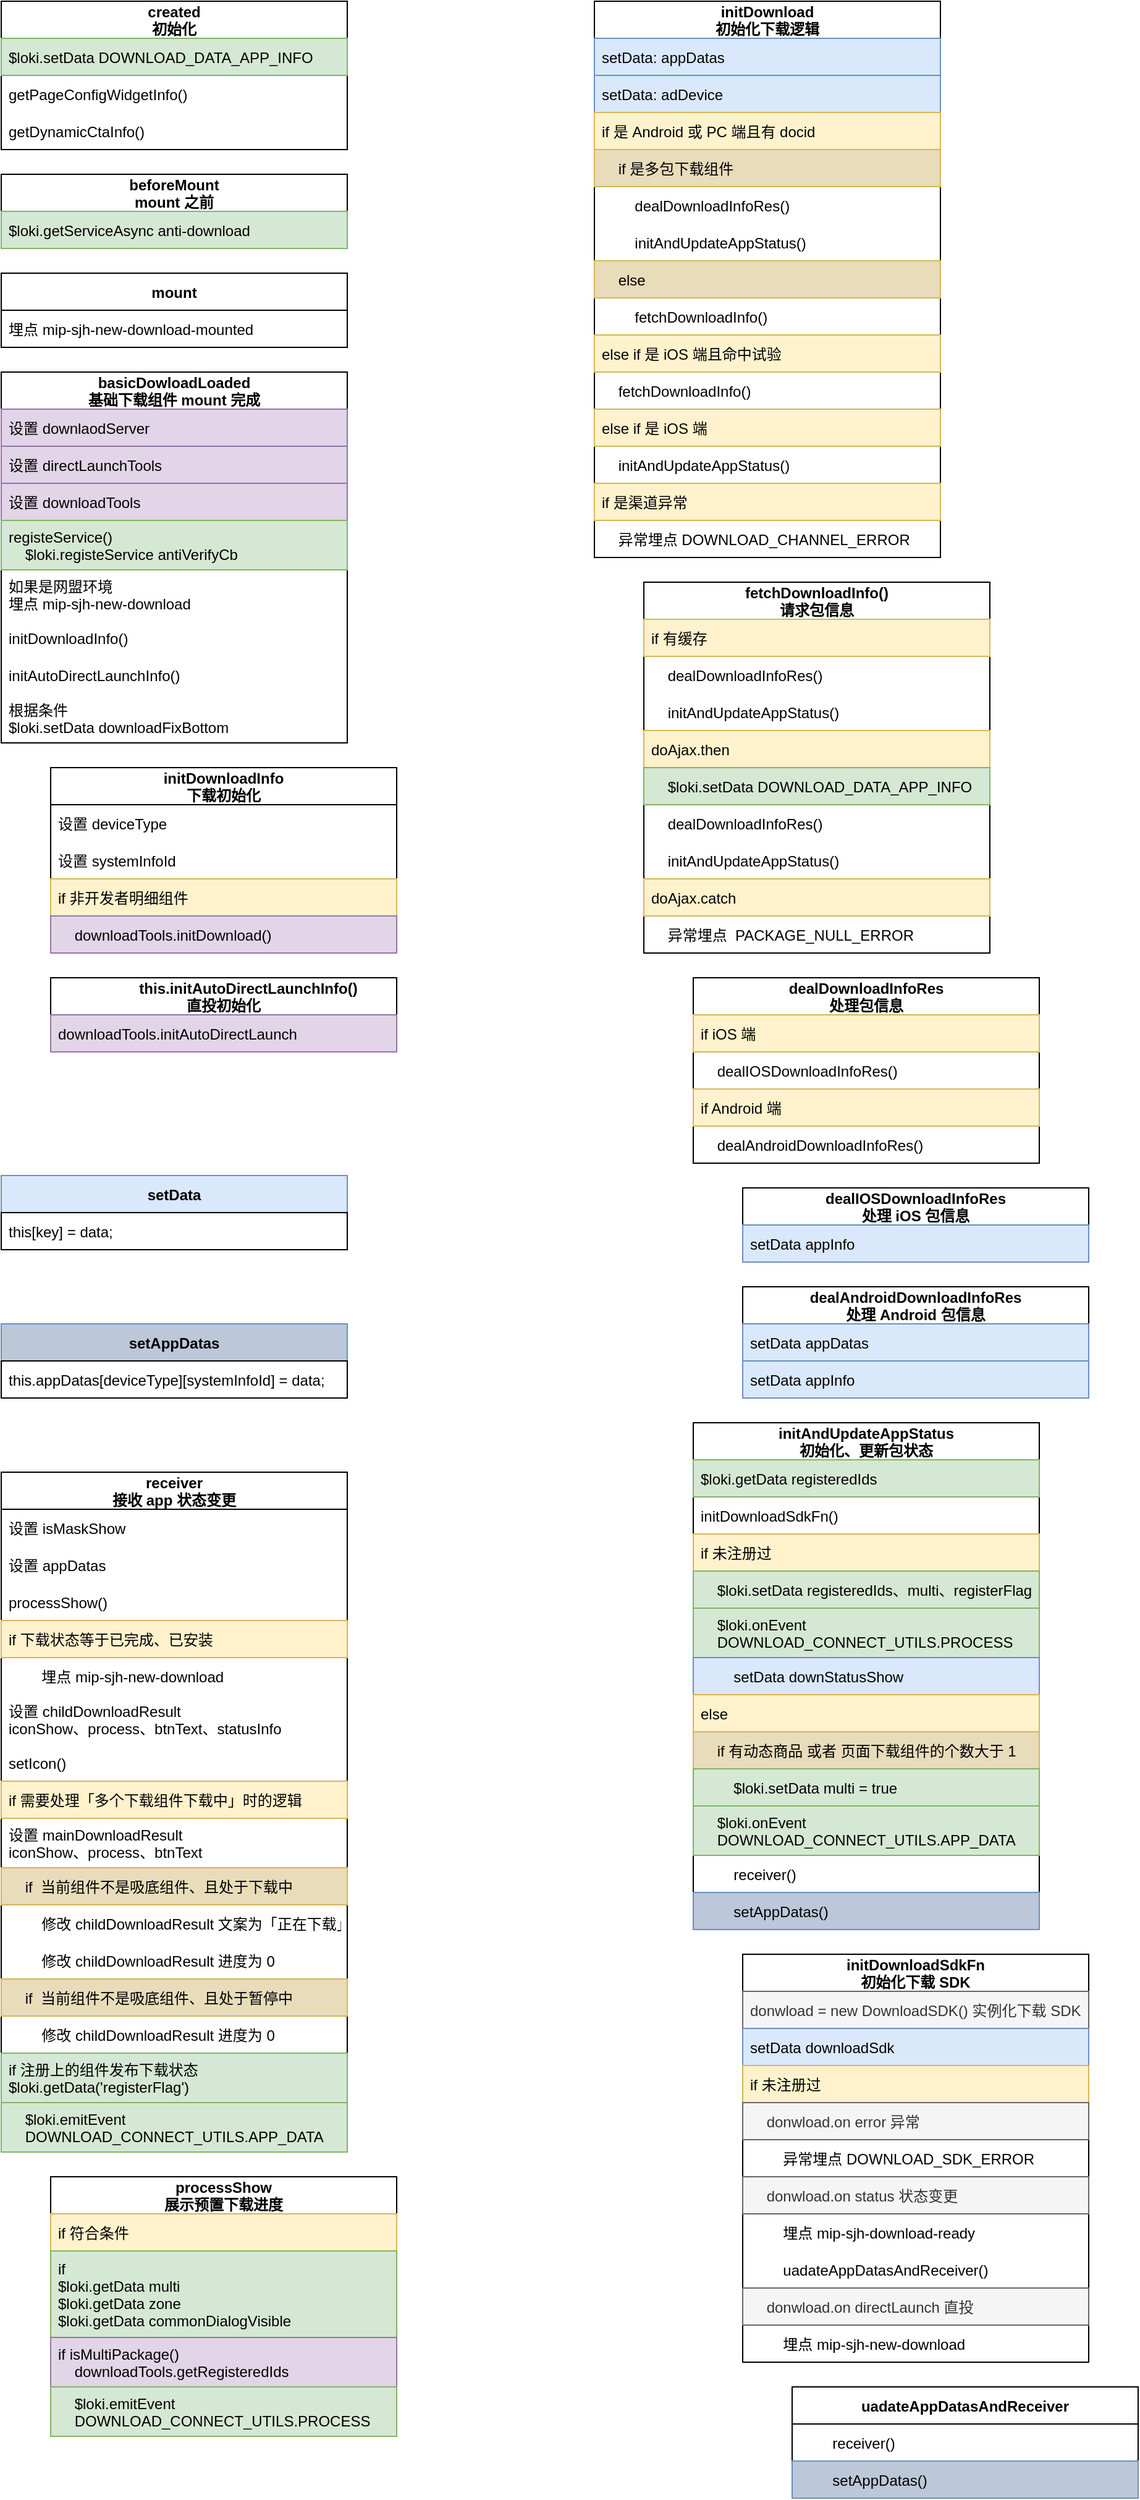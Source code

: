 <mxfile version="16.2.2" type="github">
  <diagram id="3Y0k3PHw66sQwWoMijhV" name="Page-1">
    <mxGraphModel dx="4593" dy="2677" grid="1" gridSize="10" guides="1" tooltips="1" connect="1" arrows="1" fold="1" page="1" pageScale="1" pageWidth="1654" pageHeight="2336" math="0" shadow="0">
      <root>
        <mxCell id="0" />
        <mxCell id="1" parent="0" />
        <mxCell id="_I2nfff96B0rnVyIfxpO-58" value="created&#xa;初始化" style="swimlane;fontStyle=1;childLayout=stackLayout;horizontal=1;startSize=30;horizontalStack=0;resizeParent=1;resizeParentMax=0;resizeLast=0;collapsible=1;marginBottom=0;" vertex="1" parent="1">
          <mxGeometry x="80" y="80" width="280" height="120" as="geometry">
            <mxRectangle x="280" y="130" width="50" height="30" as="alternateBounds" />
          </mxGeometry>
        </mxCell>
        <mxCell id="_I2nfff96B0rnVyIfxpO-59" value="$loki.setData DOWNLOAD_DATA_APP_INFO" style="text;strokeColor=#82b366;fillColor=#d5e8d4;align=left;verticalAlign=middle;spacingLeft=4;spacingRight=4;overflow=hidden;points=[[0,0.5],[1,0.5]];portConstraint=eastwest;rotatable=0;" vertex="1" parent="_I2nfff96B0rnVyIfxpO-58">
          <mxGeometry y="30" width="280" height="30" as="geometry" />
        </mxCell>
        <mxCell id="_I2nfff96B0rnVyIfxpO-60" value="getPageConfigWidgetInfo()" style="text;align=left;verticalAlign=middle;spacingLeft=4;spacingRight=4;overflow=hidden;points=[[0,0.5],[1,0.5]];portConstraint=eastwest;rotatable=0;strokeColor=none;" vertex="1" parent="_I2nfff96B0rnVyIfxpO-58">
          <mxGeometry y="60" width="280" height="30" as="geometry" />
        </mxCell>
        <mxCell id="_I2nfff96B0rnVyIfxpO-61" value="getDynamicCtaInfo()" style="text;align=left;verticalAlign=middle;spacingLeft=4;spacingRight=4;overflow=hidden;points=[[0,0.5],[1,0.5]];portConstraint=eastwest;rotatable=0;strokeColor=none;" vertex="1" parent="_I2nfff96B0rnVyIfxpO-58">
          <mxGeometry y="90" width="280" height="30" as="geometry" />
        </mxCell>
        <mxCell id="_I2nfff96B0rnVyIfxpO-62" value="beforeMount&#xa;mount 之前" style="swimlane;fontStyle=1;childLayout=stackLayout;horizontal=1;startSize=30;horizontalStack=0;resizeParent=1;resizeParentMax=0;resizeLast=0;collapsible=1;marginBottom=0;" vertex="1" parent="1">
          <mxGeometry x="80" y="220" width="280" height="60" as="geometry">
            <mxRectangle x="280" y="130" width="50" height="30" as="alternateBounds" />
          </mxGeometry>
        </mxCell>
        <mxCell id="_I2nfff96B0rnVyIfxpO-63" value="$loki.getServiceAsync anti-download" style="text;strokeColor=#82b366;fillColor=#d5e8d4;align=left;verticalAlign=middle;spacingLeft=4;spacingRight=4;overflow=hidden;points=[[0,0.5],[1,0.5]];portConstraint=eastwest;rotatable=0;" vertex="1" parent="_I2nfff96B0rnVyIfxpO-62">
          <mxGeometry y="30" width="280" height="30" as="geometry" />
        </mxCell>
        <mxCell id="_I2nfff96B0rnVyIfxpO-67" value="mount" style="swimlane;fontStyle=1;childLayout=stackLayout;horizontal=1;startSize=30;horizontalStack=0;resizeParent=1;resizeParentMax=0;resizeLast=0;collapsible=1;marginBottom=0;" vertex="1" parent="1">
          <mxGeometry x="80" y="300" width="280" height="60" as="geometry">
            <mxRectangle x="280" y="130" width="50" height="30" as="alternateBounds" />
          </mxGeometry>
        </mxCell>
        <mxCell id="_I2nfff96B0rnVyIfxpO-68" value="埋点 mip-sjh-new-download-mounted" style="text;strokeColor=default;fillColor=none;align=left;verticalAlign=middle;spacingLeft=4;spacingRight=4;overflow=hidden;points=[[0,0.5],[1,0.5]];portConstraint=eastwest;rotatable=0;" vertex="1" parent="_I2nfff96B0rnVyIfxpO-67">
          <mxGeometry y="30" width="280" height="30" as="geometry" />
        </mxCell>
        <mxCell id="_I2nfff96B0rnVyIfxpO-71" value="basicDowloadLoaded&#xa;基础下载组件 mount 完成" style="swimlane;fontStyle=1;childLayout=stackLayout;horizontal=1;startSize=30;horizontalStack=0;resizeParent=1;resizeParentMax=0;resizeLast=0;collapsible=1;marginBottom=0;" vertex="1" parent="1">
          <mxGeometry x="80" y="380" width="280" height="300" as="geometry">
            <mxRectangle x="280" y="130" width="50" height="30" as="alternateBounds" />
          </mxGeometry>
        </mxCell>
        <mxCell id="_I2nfff96B0rnVyIfxpO-72" value="设置 downlaodServer" style="text;strokeColor=#9673a6;fillColor=#e1d5e7;align=left;verticalAlign=middle;spacingLeft=4;spacingRight=4;overflow=hidden;points=[[0,0.5],[1,0.5]];portConstraint=eastwest;rotatable=0;" vertex="1" parent="_I2nfff96B0rnVyIfxpO-71">
          <mxGeometry y="30" width="280" height="30" as="geometry" />
        </mxCell>
        <mxCell id="_I2nfff96B0rnVyIfxpO-73" value="设置 directLaunchTools" style="text;align=left;verticalAlign=middle;spacingLeft=4;spacingRight=4;overflow=hidden;points=[[0,0.5],[1,0.5]];portConstraint=eastwest;rotatable=0;strokeColor=#9673a6;fillColor=#e1d5e7;" vertex="1" parent="_I2nfff96B0rnVyIfxpO-71">
          <mxGeometry y="60" width="280" height="30" as="geometry" />
        </mxCell>
        <mxCell id="_I2nfff96B0rnVyIfxpO-74" value="设置 downloadTools" style="text;align=left;verticalAlign=middle;spacingLeft=4;spacingRight=4;overflow=hidden;points=[[0,0.5],[1,0.5]];portConstraint=eastwest;rotatable=0;strokeColor=#9673a6;fillColor=#e1d5e7;" vertex="1" parent="_I2nfff96B0rnVyIfxpO-71">
          <mxGeometry y="90" width="280" height="30" as="geometry" />
        </mxCell>
        <mxCell id="_I2nfff96B0rnVyIfxpO-76" value="registeService()&#xa;    $loki.registeService antiVerifyCb" style="text;align=left;verticalAlign=middle;spacingLeft=4;spacingRight=4;overflow=hidden;points=[[0,0.5],[1,0.5]];portConstraint=eastwest;rotatable=0;strokeColor=#82b366;fillColor=#d5e8d4;" vertex="1" parent="_I2nfff96B0rnVyIfxpO-71">
          <mxGeometry y="120" width="280" height="40" as="geometry" />
        </mxCell>
        <mxCell id="_I2nfff96B0rnVyIfxpO-77" value="如果是网盟环境&#xa;埋点 mip-sjh-new-download" style="text;align=left;verticalAlign=middle;spacingLeft=4;spacingRight=4;overflow=hidden;points=[[0,0.5],[1,0.5]];portConstraint=eastwest;rotatable=0;strokeColor=none;" vertex="1" parent="_I2nfff96B0rnVyIfxpO-71">
          <mxGeometry y="160" width="280" height="40" as="geometry" />
        </mxCell>
        <mxCell id="_I2nfff96B0rnVyIfxpO-78" value="initDownloadInfo()" style="text;align=left;verticalAlign=middle;spacingLeft=4;spacingRight=4;overflow=hidden;points=[[0,0.5],[1,0.5]];portConstraint=eastwest;rotatable=0;strokeColor=none;" vertex="1" parent="_I2nfff96B0rnVyIfxpO-71">
          <mxGeometry y="200" width="280" height="30" as="geometry" />
        </mxCell>
        <mxCell id="_I2nfff96B0rnVyIfxpO-79" value="initAutoDirectLaunchInfo()" style="text;align=left;verticalAlign=middle;spacingLeft=4;spacingRight=4;overflow=hidden;points=[[0,0.5],[1,0.5]];portConstraint=eastwest;rotatable=0;strokeColor=none;" vertex="1" parent="_I2nfff96B0rnVyIfxpO-71">
          <mxGeometry y="230" width="280" height="30" as="geometry" />
        </mxCell>
        <mxCell id="_I2nfff96B0rnVyIfxpO-80" value="根据条件&#xa;$loki.setData downloadFixBottom" style="text;align=left;verticalAlign=middle;spacingLeft=4;spacingRight=4;overflow=hidden;points=[[0,0.5],[1,0.5]];portConstraint=eastwest;rotatable=0;strokeColor=none;" vertex="1" parent="_I2nfff96B0rnVyIfxpO-71">
          <mxGeometry y="260" width="280" height="40" as="geometry" />
        </mxCell>
        <mxCell id="_I2nfff96B0rnVyIfxpO-82" value="initDownloadInfo&#xa;下载初始化" style="swimlane;fontStyle=1;childLayout=stackLayout;horizontal=1;startSize=30;horizontalStack=0;resizeParent=1;resizeParentMax=0;resizeLast=0;collapsible=1;marginBottom=0;" vertex="1" parent="1">
          <mxGeometry x="120" y="700" width="280" height="150" as="geometry">
            <mxRectangle x="280" y="130" width="50" height="30" as="alternateBounds" />
          </mxGeometry>
        </mxCell>
        <mxCell id="_I2nfff96B0rnVyIfxpO-83" value="设置 deviceType" style="text;strokeColor=none;fillColor=none;align=left;verticalAlign=middle;spacingLeft=4;spacingRight=4;overflow=hidden;points=[[0,0.5],[1,0.5]];portConstraint=eastwest;rotatable=0;" vertex="1" parent="_I2nfff96B0rnVyIfxpO-82">
          <mxGeometry y="30" width="280" height="30" as="geometry" />
        </mxCell>
        <mxCell id="_I2nfff96B0rnVyIfxpO-84" value="设置 systemInfoId" style="text;align=left;verticalAlign=middle;spacingLeft=4;spacingRight=4;overflow=hidden;points=[[0,0.5],[1,0.5]];portConstraint=eastwest;rotatable=0;strokeColor=none;" vertex="1" parent="_I2nfff96B0rnVyIfxpO-82">
          <mxGeometry y="60" width="280" height="30" as="geometry" />
        </mxCell>
        <mxCell id="_I2nfff96B0rnVyIfxpO-233" value="if 非开发者明细组件" style="text;align=left;verticalAlign=middle;spacingLeft=4;spacingRight=4;overflow=hidden;points=[[0,0.5],[1,0.5]];portConstraint=eastwest;rotatable=0;glass=0;rounded=0;strokeColor=#d6b656;fillColor=#fff2cc;" vertex="1" parent="_I2nfff96B0rnVyIfxpO-82">
          <mxGeometry y="90" width="280" height="30" as="geometry" />
        </mxCell>
        <mxCell id="_I2nfff96B0rnVyIfxpO-85" value="    downloadTools.initDownload()" style="text;align=left;verticalAlign=middle;spacingLeft=4;spacingRight=4;overflow=hidden;points=[[0,0.5],[1,0.5]];portConstraint=eastwest;rotatable=0;strokeColor=#9673a6;fillColor=#e1d5e7;" vertex="1" parent="_I2nfff96B0rnVyIfxpO-82">
          <mxGeometry y="120" width="280" height="30" as="geometry" />
        </mxCell>
        <mxCell id="_I2nfff96B0rnVyIfxpO-91" value="initDownload&#xa;初始化下载逻辑" style="swimlane;fontStyle=1;childLayout=stackLayout;horizontal=1;startSize=30;horizontalStack=0;resizeParent=1;resizeParentMax=0;resizeLast=0;collapsible=1;marginBottom=0;" vertex="1" parent="1">
          <mxGeometry x="560" y="80" width="280" height="450" as="geometry">
            <mxRectangle x="280" y="130" width="50" height="30" as="alternateBounds" />
          </mxGeometry>
        </mxCell>
        <mxCell id="_I2nfff96B0rnVyIfxpO-92" value="setData: appDatas" style="text;strokeColor=#6c8ebf;fillColor=#dae8fc;align=left;verticalAlign=middle;spacingLeft=4;spacingRight=4;overflow=hidden;points=[[0,0.5],[1,0.5]];portConstraint=eastwest;rotatable=0;" vertex="1" parent="_I2nfff96B0rnVyIfxpO-91">
          <mxGeometry y="30" width="280" height="30" as="geometry" />
        </mxCell>
        <mxCell id="_I2nfff96B0rnVyIfxpO-109" value="setData: adDevice" style="text;strokeColor=#6c8ebf;fillColor=#dae8fc;align=left;verticalAlign=middle;spacingLeft=4;spacingRight=4;overflow=hidden;points=[[0,0.5],[1,0.5]];portConstraint=eastwest;rotatable=0;" vertex="1" parent="_I2nfff96B0rnVyIfxpO-91">
          <mxGeometry y="60" width="280" height="30" as="geometry" />
        </mxCell>
        <mxCell id="_I2nfff96B0rnVyIfxpO-94" value="if 是 Android 或 PC 端且有 docid" style="text;align=left;verticalAlign=middle;spacingLeft=4;spacingRight=4;overflow=hidden;points=[[0,0.5],[1,0.5]];portConstraint=eastwest;rotatable=0;glass=0;rounded=0;fillColor=#fff2cc;strokeColor=#d6b656;" vertex="1" parent="_I2nfff96B0rnVyIfxpO-91">
          <mxGeometry y="90" width="280" height="30" as="geometry" />
        </mxCell>
        <mxCell id="_I2nfff96B0rnVyIfxpO-111" value="    if 是多包下载组件" style="text;align=left;verticalAlign=middle;spacingLeft=4;spacingRight=4;overflow=hidden;points=[[0,0.5],[1,0.5]];portConstraint=eastwest;rotatable=0;glass=0;rounded=0;fillColor=#E8DCBA;strokeColor=#d6b656;" vertex="1" parent="_I2nfff96B0rnVyIfxpO-91">
          <mxGeometry y="120" width="280" height="30" as="geometry" />
        </mxCell>
        <mxCell id="_I2nfff96B0rnVyIfxpO-113" value="        dealDownloadInfoRes()" style="text;align=left;verticalAlign=middle;spacingLeft=4;spacingRight=4;overflow=hidden;points=[[0,0.5],[1,0.5]];portConstraint=eastwest;rotatable=0;glass=0;rounded=0;" vertex="1" parent="_I2nfff96B0rnVyIfxpO-91">
          <mxGeometry y="150" width="280" height="30" as="geometry" />
        </mxCell>
        <mxCell id="_I2nfff96B0rnVyIfxpO-114" value="        initAndUpdateAppStatus()" style="text;align=left;verticalAlign=middle;spacingLeft=4;spacingRight=4;overflow=hidden;points=[[0,0.5],[1,0.5]];portConstraint=eastwest;rotatable=0;glass=0;rounded=0;" vertex="1" parent="_I2nfff96B0rnVyIfxpO-91">
          <mxGeometry y="180" width="280" height="30" as="geometry" />
        </mxCell>
        <mxCell id="_I2nfff96B0rnVyIfxpO-112" value="    else" style="text;align=left;verticalAlign=middle;spacingLeft=4;spacingRight=4;overflow=hidden;points=[[0,0.5],[1,0.5]];portConstraint=eastwest;rotatable=0;glass=0;rounded=0;fillColor=#E8DCBA;strokeColor=#d6b656;" vertex="1" parent="_I2nfff96B0rnVyIfxpO-91">
          <mxGeometry y="210" width="280" height="30" as="geometry" />
        </mxCell>
        <mxCell id="_I2nfff96B0rnVyIfxpO-115" value="        fetchDownloadInfo()" style="text;align=left;verticalAlign=middle;spacingLeft=4;spacingRight=4;overflow=hidden;points=[[0,0.5],[1,0.5]];portConstraint=eastwest;rotatable=0;glass=0;rounded=0;" vertex="1" parent="_I2nfff96B0rnVyIfxpO-91">
          <mxGeometry y="240" width="280" height="30" as="geometry" />
        </mxCell>
        <mxCell id="_I2nfff96B0rnVyIfxpO-116" value="else if 是 iOS 端且命中试验" style="text;align=left;verticalAlign=middle;spacingLeft=4;spacingRight=4;overflow=hidden;points=[[0,0.5],[1,0.5]];portConstraint=eastwest;rotatable=0;glass=0;rounded=0;fillColor=#fff2cc;strokeColor=#d6b656;" vertex="1" parent="_I2nfff96B0rnVyIfxpO-91">
          <mxGeometry y="270" width="280" height="30" as="geometry" />
        </mxCell>
        <mxCell id="_I2nfff96B0rnVyIfxpO-117" value="    fetchDownloadInfo()" style="text;align=left;verticalAlign=middle;spacingLeft=4;spacingRight=4;overflow=hidden;points=[[0,0.5],[1,0.5]];portConstraint=eastwest;rotatable=0;glass=0;rounded=0;" vertex="1" parent="_I2nfff96B0rnVyIfxpO-91">
          <mxGeometry y="300" width="280" height="30" as="geometry" />
        </mxCell>
        <mxCell id="_I2nfff96B0rnVyIfxpO-118" value="else if 是 iOS 端" style="text;align=left;verticalAlign=middle;spacingLeft=4;spacingRight=4;overflow=hidden;points=[[0,0.5],[1,0.5]];portConstraint=eastwest;rotatable=0;glass=0;rounded=0;fillColor=#fff2cc;strokeColor=#d6b656;" vertex="1" parent="_I2nfff96B0rnVyIfxpO-91">
          <mxGeometry y="330" width="280" height="30" as="geometry" />
        </mxCell>
        <mxCell id="_I2nfff96B0rnVyIfxpO-119" value="    initAndUpdateAppStatus()" style="text;align=left;verticalAlign=middle;spacingLeft=4;spacingRight=4;overflow=hidden;points=[[0,0.5],[1,0.5]];portConstraint=eastwest;rotatable=0;glass=0;rounded=0;" vertex="1" parent="_I2nfff96B0rnVyIfxpO-91">
          <mxGeometry y="360" width="280" height="30" as="geometry" />
        </mxCell>
        <mxCell id="_I2nfff96B0rnVyIfxpO-120" value="if 是渠道异常" style="text;align=left;verticalAlign=middle;spacingLeft=4;spacingRight=4;overflow=hidden;points=[[0,0.5],[1,0.5]];portConstraint=eastwest;rotatable=0;glass=0;rounded=0;fillColor=#fff2cc;strokeColor=#d6b656;" vertex="1" parent="_I2nfff96B0rnVyIfxpO-91">
          <mxGeometry y="390" width="280" height="30" as="geometry" />
        </mxCell>
        <mxCell id="_I2nfff96B0rnVyIfxpO-121" value="    异常埋点 DOWNLOAD_CHANNEL_ERROR" style="text;align=left;verticalAlign=middle;spacingLeft=4;spacingRight=4;overflow=hidden;points=[[0,0.5],[1,0.5]];portConstraint=eastwest;rotatable=0;glass=0;rounded=0;" vertex="1" parent="_I2nfff96B0rnVyIfxpO-91">
          <mxGeometry y="420" width="280" height="30" as="geometry" />
        </mxCell>
        <mxCell id="_I2nfff96B0rnVyIfxpO-107" value="setData" style="swimlane;fontStyle=1;childLayout=stackLayout;horizontal=1;startSize=30;horizontalStack=0;resizeParent=1;resizeParentMax=0;resizeLast=0;collapsible=1;marginBottom=0;fillColor=#dae8fc;strokeColor=#6c8ebf;" vertex="1" parent="1">
          <mxGeometry x="80" y="1030" width="280" height="60" as="geometry">
            <mxRectangle x="280" y="130" width="50" height="30" as="alternateBounds" />
          </mxGeometry>
        </mxCell>
        <mxCell id="_I2nfff96B0rnVyIfxpO-108" value="this[key] = data;" style="text;strokeColor=default;fillColor=none;align=left;verticalAlign=middle;spacingLeft=4;spacingRight=4;overflow=hidden;points=[[0,0.5],[1,0.5]];portConstraint=eastwest;rotatable=0;" vertex="1" parent="_I2nfff96B0rnVyIfxpO-107">
          <mxGeometry y="30" width="280" height="30" as="geometry" />
        </mxCell>
        <mxCell id="_I2nfff96B0rnVyIfxpO-122" value="fetchDownloadInfo()&#xa;请求包信息" style="swimlane;fontStyle=1;childLayout=stackLayout;horizontal=1;startSize=30;horizontalStack=0;resizeParent=1;resizeParentMax=0;resizeLast=0;collapsible=1;marginBottom=0;" vertex="1" parent="1">
          <mxGeometry x="600" y="550" width="280" height="300" as="geometry">
            <mxRectangle x="280" y="130" width="50" height="30" as="alternateBounds" />
          </mxGeometry>
        </mxCell>
        <mxCell id="_I2nfff96B0rnVyIfxpO-126" value="if 有缓存" style="text;align=left;verticalAlign=middle;spacingLeft=4;spacingRight=4;overflow=hidden;points=[[0,0.5],[1,0.5]];portConstraint=eastwest;rotatable=0;glass=0;rounded=0;fillColor=#fff2cc;strokeColor=#d6b656;" vertex="1" parent="_I2nfff96B0rnVyIfxpO-122">
          <mxGeometry y="30" width="280" height="30" as="geometry" />
        </mxCell>
        <mxCell id="_I2nfff96B0rnVyIfxpO-124" value="    dealDownloadInfoRes()" style="text;align=left;verticalAlign=middle;spacingLeft=4;spacingRight=4;overflow=hidden;points=[[0,0.5],[1,0.5]];portConstraint=eastwest;rotatable=0;" vertex="1" parent="_I2nfff96B0rnVyIfxpO-122">
          <mxGeometry y="60" width="280" height="30" as="geometry" />
        </mxCell>
        <mxCell id="_I2nfff96B0rnVyIfxpO-127" value="    initAndUpdateAppStatus()" style="text;align=left;verticalAlign=middle;spacingLeft=4;spacingRight=4;overflow=hidden;points=[[0,0.5],[1,0.5]];portConstraint=eastwest;rotatable=0;" vertex="1" parent="_I2nfff96B0rnVyIfxpO-122">
          <mxGeometry y="90" width="280" height="30" as="geometry" />
        </mxCell>
        <mxCell id="_I2nfff96B0rnVyIfxpO-128" value="doAjax.then" style="text;align=left;verticalAlign=middle;spacingLeft=4;spacingRight=4;overflow=hidden;points=[[0,0.5],[1,0.5]];portConstraint=eastwest;rotatable=0;glass=0;rounded=0;strokeColor=#d6b656;fillColor=#fff2cc;" vertex="1" parent="_I2nfff96B0rnVyIfxpO-122">
          <mxGeometry y="120" width="280" height="30" as="geometry" />
        </mxCell>
        <mxCell id="_I2nfff96B0rnVyIfxpO-129" value="    $loki.setData DOWNLOAD_DATA_APP_INFO " style="text;align=left;verticalAlign=middle;spacingLeft=4;spacingRight=4;overflow=hidden;points=[[0,0.5],[1,0.5]];portConstraint=eastwest;rotatable=0;fillColor=#d5e8d4;strokeColor=#82b366;" vertex="1" parent="_I2nfff96B0rnVyIfxpO-122">
          <mxGeometry y="150" width="280" height="30" as="geometry" />
        </mxCell>
        <mxCell id="_I2nfff96B0rnVyIfxpO-131" value="    dealDownloadInfoRes()" style="text;align=left;verticalAlign=middle;spacingLeft=4;spacingRight=4;overflow=hidden;points=[[0,0.5],[1,0.5]];portConstraint=eastwest;rotatable=0;" vertex="1" parent="_I2nfff96B0rnVyIfxpO-122">
          <mxGeometry y="180" width="280" height="30" as="geometry" />
        </mxCell>
        <mxCell id="_I2nfff96B0rnVyIfxpO-130" value="    initAndUpdateAppStatus()" style="text;align=left;verticalAlign=middle;spacingLeft=4;spacingRight=4;overflow=hidden;points=[[0,0.5],[1,0.5]];portConstraint=eastwest;rotatable=0;" vertex="1" parent="_I2nfff96B0rnVyIfxpO-122">
          <mxGeometry y="210" width="280" height="30" as="geometry" />
        </mxCell>
        <mxCell id="_I2nfff96B0rnVyIfxpO-133" value="doAjax.catch" style="text;align=left;verticalAlign=middle;spacingLeft=4;spacingRight=4;overflow=hidden;points=[[0,0.5],[1,0.5]];portConstraint=eastwest;rotatable=0;glass=0;rounded=0;strokeColor=#d6b656;fillColor=#fff2cc;" vertex="1" parent="_I2nfff96B0rnVyIfxpO-122">
          <mxGeometry y="240" width="280" height="30" as="geometry" />
        </mxCell>
        <mxCell id="_I2nfff96B0rnVyIfxpO-134" value="    异常埋点  PACKAGE_NULL_ERROR" style="text;align=left;verticalAlign=middle;spacingLeft=4;spacingRight=4;overflow=hidden;points=[[0,0.5],[1,0.5]];portConstraint=eastwest;rotatable=0;" vertex="1" parent="_I2nfff96B0rnVyIfxpO-122">
          <mxGeometry y="270" width="280" height="30" as="geometry" />
        </mxCell>
        <mxCell id="_I2nfff96B0rnVyIfxpO-135" value="dealDownloadInfoRes&#xa;处理包信息" style="swimlane;fontStyle=1;childLayout=stackLayout;horizontal=1;startSize=30;horizontalStack=0;resizeParent=1;resizeParentMax=0;resizeLast=0;collapsible=1;marginBottom=0;" vertex="1" parent="1">
          <mxGeometry x="640" y="870" width="280" height="150" as="geometry">
            <mxRectangle x="600" y="1190" width="50" height="30" as="alternateBounds" />
          </mxGeometry>
        </mxCell>
        <mxCell id="_I2nfff96B0rnVyIfxpO-136" value="if iOS 端" style="text;align=left;verticalAlign=middle;spacingLeft=4;spacingRight=4;overflow=hidden;points=[[0,0.5],[1,0.5]];portConstraint=eastwest;rotatable=0;glass=0;rounded=0;fillColor=#fff2cc;strokeColor=#d6b656;" vertex="1" parent="_I2nfff96B0rnVyIfxpO-135">
          <mxGeometry y="30" width="280" height="30" as="geometry" />
        </mxCell>
        <mxCell id="_I2nfff96B0rnVyIfxpO-137" value="    dealIOSDownloadInfoRes()" style="text;align=left;verticalAlign=middle;spacingLeft=4;spacingRight=4;overflow=hidden;points=[[0,0.5],[1,0.5]];portConstraint=eastwest;rotatable=0;" vertex="1" parent="_I2nfff96B0rnVyIfxpO-135">
          <mxGeometry y="60" width="280" height="30" as="geometry" />
        </mxCell>
        <mxCell id="_I2nfff96B0rnVyIfxpO-139" value="if Android 端" style="text;align=left;verticalAlign=middle;spacingLeft=4;spacingRight=4;overflow=hidden;points=[[0,0.5],[1,0.5]];portConstraint=eastwest;rotatable=0;glass=0;rounded=0;strokeColor=#d6b656;fillColor=#fff2cc;" vertex="1" parent="_I2nfff96B0rnVyIfxpO-135">
          <mxGeometry y="90" width="280" height="30" as="geometry" />
        </mxCell>
        <mxCell id="_I2nfff96B0rnVyIfxpO-141" value="    dealAndroidDownloadInfoRes()" style="text;align=left;verticalAlign=middle;spacingLeft=4;spacingRight=4;overflow=hidden;points=[[0,0.5],[1,0.5]];portConstraint=eastwest;rotatable=0;" vertex="1" parent="_I2nfff96B0rnVyIfxpO-135">
          <mxGeometry y="120" width="280" height="30" as="geometry" />
        </mxCell>
        <mxCell id="_I2nfff96B0rnVyIfxpO-145" value="dealIOSDownloadInfoRes&#xa;处理 iOS 包信息" style="swimlane;fontStyle=1;childLayout=stackLayout;horizontal=1;startSize=30;horizontalStack=0;resizeParent=1;resizeParentMax=0;resizeLast=0;collapsible=1;marginBottom=0;" vertex="1" parent="1">
          <mxGeometry x="680" y="1040" width="280" height="60" as="geometry">
            <mxRectangle x="280" y="130" width="50" height="30" as="alternateBounds" />
          </mxGeometry>
        </mxCell>
        <mxCell id="_I2nfff96B0rnVyIfxpO-147" value="setData appInfo" style="text;align=left;verticalAlign=middle;spacingLeft=4;spacingRight=4;overflow=hidden;points=[[0,0.5],[1,0.5]];portConstraint=eastwest;rotatable=0;fillColor=#dae8fc;strokeColor=#6c8ebf;" vertex="1" parent="_I2nfff96B0rnVyIfxpO-145">
          <mxGeometry y="30" width="280" height="30" as="geometry" />
        </mxCell>
        <mxCell id="_I2nfff96B0rnVyIfxpO-150" value="dealAndroidDownloadInfoRes&#xa;处理 Android 包信息" style="swimlane;fontStyle=1;childLayout=stackLayout;horizontal=1;startSize=30;horizontalStack=0;resizeParent=1;resizeParentMax=0;resizeLast=0;collapsible=1;marginBottom=0;" vertex="1" parent="1">
          <mxGeometry x="680" y="1120" width="280" height="90" as="geometry">
            <mxRectangle x="280" y="130" width="50" height="30" as="alternateBounds" />
          </mxGeometry>
        </mxCell>
        <mxCell id="_I2nfff96B0rnVyIfxpO-152" value="setData appDatas" style="text;align=left;verticalAlign=middle;spacingLeft=4;spacingRight=4;overflow=hidden;points=[[0,0.5],[1,0.5]];portConstraint=eastwest;rotatable=0;fillColor=#dae8fc;strokeColor=#6c8ebf;" vertex="1" parent="_I2nfff96B0rnVyIfxpO-150">
          <mxGeometry y="30" width="280" height="30" as="geometry" />
        </mxCell>
        <mxCell id="_I2nfff96B0rnVyIfxpO-151" value="setData appInfo" style="text;align=left;verticalAlign=middle;spacingLeft=4;spacingRight=4;overflow=hidden;points=[[0,0.5],[1,0.5]];portConstraint=eastwest;rotatable=0;fillColor=#dae8fc;strokeColor=#6c8ebf;" vertex="1" parent="_I2nfff96B0rnVyIfxpO-150">
          <mxGeometry y="60" width="280" height="30" as="geometry" />
        </mxCell>
        <mxCell id="_I2nfff96B0rnVyIfxpO-153" value="initAndUpdateAppStatus&#xa;初始化、更新包状态" style="swimlane;fontStyle=1;childLayout=stackLayout;horizontal=1;startSize=30;horizontalStack=0;resizeParent=1;resizeParentMax=0;resizeLast=0;collapsible=1;marginBottom=0;" vertex="1" parent="1">
          <mxGeometry x="640" y="1230" width="280" height="410" as="geometry">
            <mxRectangle x="280" y="130" width="50" height="30" as="alternateBounds" />
          </mxGeometry>
        </mxCell>
        <mxCell id="_I2nfff96B0rnVyIfxpO-154" value="$loki.getData registeredIds" style="text;align=left;verticalAlign=middle;spacingLeft=4;spacingRight=4;overflow=hidden;points=[[0,0.5],[1,0.5]];portConstraint=eastwest;rotatable=0;glass=0;rounded=0;fillColor=#d5e8d4;strokeColor=#82b366;" vertex="1" parent="_I2nfff96B0rnVyIfxpO-153">
          <mxGeometry y="30" width="280" height="30" as="geometry" />
        </mxCell>
        <mxCell id="_I2nfff96B0rnVyIfxpO-155" value="initDownloadSdkFn()" style="text;align=left;verticalAlign=middle;spacingLeft=4;spacingRight=4;overflow=hidden;points=[[0,0.5],[1,0.5]];portConstraint=eastwest;rotatable=0;" vertex="1" parent="_I2nfff96B0rnVyIfxpO-153">
          <mxGeometry y="60" width="280" height="30" as="geometry" />
        </mxCell>
        <mxCell id="_I2nfff96B0rnVyIfxpO-156" value="if 未注册过" style="text;align=left;verticalAlign=middle;spacingLeft=4;spacingRight=4;overflow=hidden;points=[[0,0.5],[1,0.5]];portConstraint=eastwest;rotatable=0;glass=0;rounded=0;strokeColor=#d6b656;fillColor=#fff2cc;" vertex="1" parent="_I2nfff96B0rnVyIfxpO-153">
          <mxGeometry y="90" width="280" height="30" as="geometry" />
        </mxCell>
        <mxCell id="_I2nfff96B0rnVyIfxpO-157" value="    $loki.setData registeredIds、multi、registerFlag" style="text;align=left;verticalAlign=middle;spacingLeft=4;spacingRight=4;overflow=hidden;points=[[0,0.5],[1,0.5]];portConstraint=eastwest;rotatable=0;fillColor=#d5e8d4;strokeColor=#82b366;" vertex="1" parent="_I2nfff96B0rnVyIfxpO-153">
          <mxGeometry y="120" width="280" height="30" as="geometry" />
        </mxCell>
        <mxCell id="_I2nfff96B0rnVyIfxpO-158" value="    $loki.onEvent  &#xa;    DOWNLOAD_CONNECT_UTILS.PROCESS" style="text;align=left;verticalAlign=middle;spacingLeft=4;spacingRight=4;overflow=hidden;points=[[0,0.5],[1,0.5]];portConstraint=eastwest;rotatable=0;fillColor=#d5e8d4;strokeColor=#82b366;" vertex="1" parent="_I2nfff96B0rnVyIfxpO-153">
          <mxGeometry y="150" width="280" height="40" as="geometry" />
        </mxCell>
        <mxCell id="_I2nfff96B0rnVyIfxpO-159" value="        setData downStatusShow " style="text;align=left;verticalAlign=middle;spacingLeft=4;spacingRight=4;overflow=hidden;points=[[0,0.5],[1,0.5]];portConstraint=eastwest;rotatable=0;fillColor=#dae8fc;strokeColor=#6c8ebf;" vertex="1" parent="_I2nfff96B0rnVyIfxpO-153">
          <mxGeometry y="190" width="280" height="30" as="geometry" />
        </mxCell>
        <mxCell id="_I2nfff96B0rnVyIfxpO-161" value="else" style="text;align=left;verticalAlign=middle;spacingLeft=4;spacingRight=4;overflow=hidden;points=[[0,0.5],[1,0.5]];portConstraint=eastwest;rotatable=0;glass=0;rounded=0;strokeColor=#d6b656;fillColor=#fff2cc;" vertex="1" parent="_I2nfff96B0rnVyIfxpO-153">
          <mxGeometry y="220" width="280" height="30" as="geometry" />
        </mxCell>
        <mxCell id="_I2nfff96B0rnVyIfxpO-162" value="    if 有动态商品 或者 页面下载组件的个数大于 1" style="text;align=left;verticalAlign=middle;spacingLeft=4;spacingRight=4;overflow=hidden;points=[[0,0.5],[1,0.5]];portConstraint=eastwest;rotatable=0;glass=0;rounded=0;fillColor=#E8DCBA;strokeColor=#d6b656;" vertex="1" parent="_I2nfff96B0rnVyIfxpO-153">
          <mxGeometry y="250" width="280" height="30" as="geometry" />
        </mxCell>
        <mxCell id="_I2nfff96B0rnVyIfxpO-163" value="        $loki.setData multi = true" style="text;align=left;verticalAlign=middle;spacingLeft=4;spacingRight=4;overflow=hidden;points=[[0,0.5],[1,0.5]];portConstraint=eastwest;rotatable=0;fillColor=#d5e8d4;strokeColor=#82b366;" vertex="1" parent="_I2nfff96B0rnVyIfxpO-153">
          <mxGeometry y="280" width="280" height="30" as="geometry" />
        </mxCell>
        <mxCell id="_I2nfff96B0rnVyIfxpO-164" value="    $loki.onEvent  &#xa;    DOWNLOAD_CONNECT_UTILS.APP_DATA" style="text;align=left;verticalAlign=middle;spacingLeft=4;spacingRight=4;overflow=hidden;points=[[0,0.5],[1,0.5]];portConstraint=eastwest;rotatable=0;fillColor=#d5e8d4;strokeColor=#82b366;" vertex="1" parent="_I2nfff96B0rnVyIfxpO-153">
          <mxGeometry y="310" width="280" height="40" as="geometry" />
        </mxCell>
        <mxCell id="_I2nfff96B0rnVyIfxpO-166" value="        receiver()" style="text;align=left;verticalAlign=middle;spacingLeft=4;spacingRight=4;overflow=hidden;points=[[0,0.5],[1,0.5]];portConstraint=eastwest;rotatable=0;" vertex="1" parent="_I2nfff96B0rnVyIfxpO-153">
          <mxGeometry y="350" width="280" height="30" as="geometry" />
        </mxCell>
        <mxCell id="_I2nfff96B0rnVyIfxpO-167" value="        setAppDatas()" style="text;align=left;verticalAlign=middle;spacingLeft=4;spacingRight=4;overflow=hidden;points=[[0,0.5],[1,0.5]];portConstraint=eastwest;rotatable=0;fillColor=#BCC8D9;strokeColor=#6c8ebf;" vertex="1" parent="_I2nfff96B0rnVyIfxpO-153">
          <mxGeometry y="380" width="280" height="30" as="geometry" />
        </mxCell>
        <mxCell id="_I2nfff96B0rnVyIfxpO-168" value="setAppDatas" style="swimlane;fontStyle=1;childLayout=stackLayout;horizontal=1;startSize=30;horizontalStack=0;resizeParent=1;resizeParentMax=0;resizeLast=0;collapsible=1;marginBottom=0;fillColor=#BCC8D9;strokeColor=#6c8ebf;" vertex="1" parent="1">
          <mxGeometry x="80" y="1150" width="280" height="60" as="geometry">
            <mxRectangle x="280" y="130" width="50" height="30" as="alternateBounds" />
          </mxGeometry>
        </mxCell>
        <mxCell id="_I2nfff96B0rnVyIfxpO-169" value="this.appDatas[deviceType][systemInfoId] = data;" style="text;strokeColor=default;fillColor=none;align=left;verticalAlign=middle;spacingLeft=4;spacingRight=4;overflow=hidden;points=[[0,0.5],[1,0.5]];portConstraint=eastwest;rotatable=0;" vertex="1" parent="_I2nfff96B0rnVyIfxpO-168">
          <mxGeometry y="30" width="280" height="30" as="geometry" />
        </mxCell>
        <mxCell id="_I2nfff96B0rnVyIfxpO-170" value="initDownloadSdkFn&#xa;初始化下载 SDK" style="swimlane;fontStyle=1;childLayout=stackLayout;horizontal=1;startSize=30;horizontalStack=0;resizeParent=1;resizeParentMax=0;resizeLast=0;collapsible=1;marginBottom=0;" vertex="1" parent="1">
          <mxGeometry x="680" y="1660" width="280" height="330" as="geometry">
            <mxRectangle x="280" y="130" width="50" height="30" as="alternateBounds" />
          </mxGeometry>
        </mxCell>
        <mxCell id="_I2nfff96B0rnVyIfxpO-171" value="donwload = new DownloadSDK() 实例化下载 SDK" style="text;align=left;verticalAlign=middle;spacingLeft=4;spacingRight=4;overflow=hidden;points=[[0,0.5],[1,0.5]];portConstraint=eastwest;rotatable=0;glass=0;rounded=0;fillColor=#f5f5f5;fontColor=#333333;strokeColor=#666666;" vertex="1" parent="_I2nfff96B0rnVyIfxpO-170">
          <mxGeometry y="30" width="280" height="30" as="geometry" />
        </mxCell>
        <mxCell id="_I2nfff96B0rnVyIfxpO-176" value="setData downloadSdk " style="text;align=left;verticalAlign=middle;spacingLeft=4;spacingRight=4;overflow=hidden;points=[[0,0.5],[1,0.5]];portConstraint=eastwest;rotatable=0;fillColor=#dae8fc;strokeColor=#6c8ebf;" vertex="1" parent="_I2nfff96B0rnVyIfxpO-170">
          <mxGeometry y="60" width="280" height="30" as="geometry" />
        </mxCell>
        <mxCell id="_I2nfff96B0rnVyIfxpO-173" value="if 未注册过" style="text;align=left;verticalAlign=middle;spacingLeft=4;spacingRight=4;overflow=hidden;points=[[0,0.5],[1,0.5]];portConstraint=eastwest;rotatable=0;glass=0;rounded=0;strokeColor=#d6b656;fillColor=#fff2cc;" vertex="1" parent="_I2nfff96B0rnVyIfxpO-170">
          <mxGeometry y="90" width="280" height="30" as="geometry" />
        </mxCell>
        <mxCell id="_I2nfff96B0rnVyIfxpO-174" value="    donwload.on error 异常" style="text;align=left;verticalAlign=middle;spacingLeft=4;spacingRight=4;overflow=hidden;points=[[0,0.5],[1,0.5]];portConstraint=eastwest;rotatable=0;strokeColor=#666666;fillColor=#f5f5f5;fontColor=#333333;" vertex="1" parent="_I2nfff96B0rnVyIfxpO-170">
          <mxGeometry y="120" width="280" height="30" as="geometry" />
        </mxCell>
        <mxCell id="_I2nfff96B0rnVyIfxpO-183" value="        异常埋点 DOWNLOAD_SDK_ERROR" style="text;align=left;verticalAlign=middle;spacingLeft=4;spacingRight=4;overflow=hidden;points=[[0,0.5],[1,0.5]];portConstraint=eastwest;rotatable=0;" vertex="1" parent="_I2nfff96B0rnVyIfxpO-170">
          <mxGeometry y="150" width="280" height="30" as="geometry" />
        </mxCell>
        <mxCell id="_I2nfff96B0rnVyIfxpO-184" value="    donwload.on status 状态变更" style="text;align=left;verticalAlign=middle;spacingLeft=4;spacingRight=4;overflow=hidden;points=[[0,0.5],[1,0.5]];portConstraint=eastwest;rotatable=0;fillColor=#f5f5f5;strokeColor=#666666;fontColor=#333333;" vertex="1" parent="_I2nfff96B0rnVyIfxpO-170">
          <mxGeometry y="180" width="280" height="30" as="geometry" />
        </mxCell>
        <mxCell id="_I2nfff96B0rnVyIfxpO-186" value="        埋点 mip-sjh-download-ready" style="text;align=left;verticalAlign=middle;spacingLeft=4;spacingRight=4;overflow=hidden;points=[[0,0.5],[1,0.5]];portConstraint=eastwest;rotatable=0;" vertex="1" parent="_I2nfff96B0rnVyIfxpO-170">
          <mxGeometry y="210" width="280" height="30" as="geometry" />
        </mxCell>
        <mxCell id="_I2nfff96B0rnVyIfxpO-187" value="        uadateAppDatasAndReceiver()" style="text;align=left;verticalAlign=middle;spacingLeft=4;spacingRight=4;overflow=hidden;points=[[0,0.5],[1,0.5]];portConstraint=eastwest;rotatable=0;" vertex="1" parent="_I2nfff96B0rnVyIfxpO-170">
          <mxGeometry y="240" width="280" height="30" as="geometry" />
        </mxCell>
        <mxCell id="_I2nfff96B0rnVyIfxpO-188" value="    donwload.on directLaunch 直投" style="text;align=left;verticalAlign=middle;spacingLeft=4;spacingRight=4;overflow=hidden;points=[[0,0.5],[1,0.5]];portConstraint=eastwest;rotatable=0;strokeColor=#666666;fillColor=#f5f5f5;fontColor=#333333;" vertex="1" parent="_I2nfff96B0rnVyIfxpO-170">
          <mxGeometry y="270" width="280" height="30" as="geometry" />
        </mxCell>
        <mxCell id="_I2nfff96B0rnVyIfxpO-189" value="        埋点 mip-sjh-new-download" style="text;align=left;verticalAlign=middle;spacingLeft=4;spacingRight=4;overflow=hidden;points=[[0,0.5],[1,0.5]];portConstraint=eastwest;rotatable=0;" vertex="1" parent="_I2nfff96B0rnVyIfxpO-170">
          <mxGeometry y="300" width="280" height="30" as="geometry" />
        </mxCell>
        <mxCell id="_I2nfff96B0rnVyIfxpO-190" value="uadateAppDatasAndReceiver" style="swimlane;fontStyle=1;childLayout=stackLayout;horizontal=1;startSize=30;horizontalStack=0;resizeParent=1;resizeParentMax=0;resizeLast=0;collapsible=1;marginBottom=0;" vertex="1" parent="1">
          <mxGeometry x="720" y="2010" width="280" height="90" as="geometry">
            <mxRectangle x="280" y="130" width="50" height="30" as="alternateBounds" />
          </mxGeometry>
        </mxCell>
        <mxCell id="_I2nfff96B0rnVyIfxpO-192" value="        receiver()" style="text;align=left;verticalAlign=middle;spacingLeft=4;spacingRight=4;overflow=hidden;points=[[0,0.5],[1,0.5]];portConstraint=eastwest;rotatable=0;" vertex="1" parent="_I2nfff96B0rnVyIfxpO-190">
          <mxGeometry y="30" width="280" height="30" as="geometry" />
        </mxCell>
        <mxCell id="_I2nfff96B0rnVyIfxpO-193" value="        setAppDatas()" style="text;align=left;verticalAlign=middle;spacingLeft=4;spacingRight=4;overflow=hidden;points=[[0,0.5],[1,0.5]];portConstraint=eastwest;rotatable=0;fillColor=#BCC8D9;strokeColor=#6c8ebf;" vertex="1" parent="_I2nfff96B0rnVyIfxpO-190">
          <mxGeometry y="60" width="280" height="30" as="geometry" />
        </mxCell>
        <mxCell id="_I2nfff96B0rnVyIfxpO-194" value="receiver&#xa;接收 app 状态变更" style="swimlane;fontStyle=1;childLayout=stackLayout;horizontal=1;startSize=30;horizontalStack=0;resizeParent=1;resizeParentMax=0;resizeLast=0;collapsible=1;marginBottom=0;" vertex="1" parent="1">
          <mxGeometry x="80" y="1270" width="280" height="550" as="geometry">
            <mxRectangle x="280" y="130" width="50" height="30" as="alternateBounds" />
          </mxGeometry>
        </mxCell>
        <mxCell id="_I2nfff96B0rnVyIfxpO-209" value="设置 isMaskShow" style="text;strokeColor=none;fillColor=none;align=left;verticalAlign=middle;spacingLeft=4;spacingRight=4;overflow=hidden;points=[[0,0.5],[1,0.5]];portConstraint=eastwest;rotatable=0;" vertex="1" parent="_I2nfff96B0rnVyIfxpO-194">
          <mxGeometry y="30" width="280" height="30" as="geometry" />
        </mxCell>
        <mxCell id="_I2nfff96B0rnVyIfxpO-195" value="设置 appDatas" style="text;align=left;verticalAlign=middle;spacingLeft=4;spacingRight=4;overflow=hidden;points=[[0,0.5],[1,0.5]];portConstraint=eastwest;rotatable=0;" vertex="1" parent="_I2nfff96B0rnVyIfxpO-194">
          <mxGeometry y="60" width="280" height="30" as="geometry" />
        </mxCell>
        <mxCell id="_I2nfff96B0rnVyIfxpO-196" value="processShow()" style="text;align=left;verticalAlign=middle;spacingLeft=4;spacingRight=4;overflow=hidden;points=[[0,0.5],[1,0.5]];portConstraint=eastwest;rotatable=0;" vertex="1" parent="_I2nfff96B0rnVyIfxpO-194">
          <mxGeometry y="90" width="280" height="30" as="geometry" />
        </mxCell>
        <mxCell id="_I2nfff96B0rnVyIfxpO-197" value="if 下载状态等于已完成、已安装" style="text;align=left;verticalAlign=middle;spacingLeft=4;spacingRight=4;overflow=hidden;points=[[0,0.5],[1,0.5]];portConstraint=eastwest;rotatable=0;glass=0;rounded=0;fillColor=#fff2cc;strokeColor=#d6b656;" vertex="1" parent="_I2nfff96B0rnVyIfxpO-194">
          <mxGeometry y="120" width="280" height="30" as="geometry" />
        </mxCell>
        <mxCell id="_I2nfff96B0rnVyIfxpO-210" value="        埋点 mip-sjh-new-download" style="text;align=left;verticalAlign=middle;spacingLeft=4;spacingRight=4;overflow=hidden;points=[[0,0.5],[1,0.5]];portConstraint=eastwest;rotatable=0;" vertex="1" parent="_I2nfff96B0rnVyIfxpO-194">
          <mxGeometry y="150" width="280" height="30" as="geometry" />
        </mxCell>
        <mxCell id="_I2nfff96B0rnVyIfxpO-202" value="设置 childDownloadResult&#xa;iconShow、process、btnText、statusInfo" style="text;align=left;verticalAlign=middle;spacingLeft=4;spacingRight=4;overflow=hidden;points=[[0,0.5],[1,0.5]];portConstraint=eastwest;rotatable=0;glass=0;rounded=0;" vertex="1" parent="_I2nfff96B0rnVyIfxpO-194">
          <mxGeometry y="180" width="280" height="40" as="geometry" />
        </mxCell>
        <mxCell id="_I2nfff96B0rnVyIfxpO-211" value="setIcon()" style="text;align=left;verticalAlign=middle;spacingLeft=4;spacingRight=4;overflow=hidden;points=[[0,0.5],[1,0.5]];portConstraint=eastwest;rotatable=0;" vertex="1" parent="_I2nfff96B0rnVyIfxpO-194">
          <mxGeometry y="220" width="280" height="30" as="geometry" />
        </mxCell>
        <mxCell id="_I2nfff96B0rnVyIfxpO-203" value="if 需要处理「多个下载组件下载中」时的逻辑" style="text;align=left;verticalAlign=middle;spacingLeft=4;spacingRight=4;overflow=hidden;points=[[0,0.5],[1,0.5]];portConstraint=eastwest;rotatable=0;glass=0;rounded=0;fillColor=#fff2cc;strokeColor=#d6b656;" vertex="1" parent="_I2nfff96B0rnVyIfxpO-194">
          <mxGeometry y="250" width="280" height="30" as="geometry" />
        </mxCell>
        <mxCell id="_I2nfff96B0rnVyIfxpO-212" value="设置 mainDownloadResult&#xa;iconShow、process、btnText" style="text;align=left;verticalAlign=middle;spacingLeft=4;spacingRight=4;overflow=hidden;points=[[0,0.5],[1,0.5]];portConstraint=eastwest;rotatable=0;glass=0;rounded=0;" vertex="1" parent="_I2nfff96B0rnVyIfxpO-194">
          <mxGeometry y="280" width="280" height="40" as="geometry" />
        </mxCell>
        <mxCell id="_I2nfff96B0rnVyIfxpO-213" value="    if  当前组件不是吸底组件、且处于下载中" style="text;align=left;verticalAlign=middle;spacingLeft=4;spacingRight=4;overflow=hidden;points=[[0,0.5],[1,0.5]];portConstraint=eastwest;rotatable=0;glass=0;rounded=0;fillColor=#E8DCBA;strokeColor=#d6b656;" vertex="1" parent="_I2nfff96B0rnVyIfxpO-194">
          <mxGeometry y="320" width="280" height="30" as="geometry" />
        </mxCell>
        <mxCell id="_I2nfff96B0rnVyIfxpO-214" value="        修改 childDownloadResult 文案为「正在下载」" style="text;align=left;verticalAlign=middle;spacingLeft=4;spacingRight=4;overflow=hidden;points=[[0,0.5],[1,0.5]];portConstraint=eastwest;rotatable=0;glass=0;rounded=0;" vertex="1" parent="_I2nfff96B0rnVyIfxpO-194">
          <mxGeometry y="350" width="280" height="30" as="geometry" />
        </mxCell>
        <mxCell id="_I2nfff96B0rnVyIfxpO-215" value="        修改 childDownloadResult 进度为 0" style="text;align=left;verticalAlign=middle;spacingLeft=4;spacingRight=4;overflow=hidden;points=[[0,0.5],[1,0.5]];portConstraint=eastwest;rotatable=0;glass=0;rounded=0;" vertex="1" parent="_I2nfff96B0rnVyIfxpO-194">
          <mxGeometry y="380" width="280" height="30" as="geometry" />
        </mxCell>
        <mxCell id="_I2nfff96B0rnVyIfxpO-216" value="    if  当前组件不是吸底组件、且处于暂停中" style="text;align=left;verticalAlign=middle;spacingLeft=4;spacingRight=4;overflow=hidden;points=[[0,0.5],[1,0.5]];portConstraint=eastwest;rotatable=0;glass=0;rounded=0;fillColor=#E8DCBA;strokeColor=#d6b656;" vertex="1" parent="_I2nfff96B0rnVyIfxpO-194">
          <mxGeometry y="410" width="280" height="30" as="geometry" />
        </mxCell>
        <mxCell id="_I2nfff96B0rnVyIfxpO-217" value="        修改 childDownloadResult 进度为 0" style="text;align=left;verticalAlign=middle;spacingLeft=4;spacingRight=4;overflow=hidden;points=[[0,0.5],[1,0.5]];portConstraint=eastwest;rotatable=0;glass=0;rounded=0;" vertex="1" parent="_I2nfff96B0rnVyIfxpO-194">
          <mxGeometry y="440" width="280" height="30" as="geometry" />
        </mxCell>
        <mxCell id="_I2nfff96B0rnVyIfxpO-205" value="if 注册上的组件发布下载状态&#xa;$loki.getData(&#39;registerFlag&#39;)" style="text;align=left;verticalAlign=middle;spacingLeft=4;spacingRight=4;overflow=hidden;points=[[0,0.5],[1,0.5]];portConstraint=eastwest;rotatable=0;glass=0;rounded=0;fillColor=#d5e8d4;strokeColor=#82b366;" vertex="1" parent="_I2nfff96B0rnVyIfxpO-194">
          <mxGeometry y="470" width="280" height="40" as="geometry" />
        </mxCell>
        <mxCell id="_I2nfff96B0rnVyIfxpO-206" value="    $loki.emitEvent&#xa;    DOWNLOAD_CONNECT_UTILS.APP_DATA" style="text;align=left;verticalAlign=middle;spacingLeft=4;spacingRight=4;overflow=hidden;points=[[0,0.5],[1,0.5]];portConstraint=eastwest;rotatable=0;glass=0;rounded=0;fillColor=#d5e8d4;strokeColor=#82b366;" vertex="1" parent="_I2nfff96B0rnVyIfxpO-194">
          <mxGeometry y="510" width="280" height="40" as="geometry" />
        </mxCell>
        <mxCell id="_I2nfff96B0rnVyIfxpO-218" value="processShow&#xa;展示预置下载进度" style="swimlane;fontStyle=1;childLayout=stackLayout;horizontal=1;startSize=30;horizontalStack=0;resizeParent=1;resizeParentMax=0;resizeLast=0;collapsible=1;marginBottom=0;" vertex="1" parent="1">
          <mxGeometry x="120" y="1840" width="280" height="210" as="geometry">
            <mxRectangle x="280" y="130" width="50" height="30" as="alternateBounds" />
          </mxGeometry>
        </mxCell>
        <mxCell id="_I2nfff96B0rnVyIfxpO-222" value="if 符合条件" style="text;align=left;verticalAlign=middle;spacingLeft=4;spacingRight=4;overflow=hidden;points=[[0,0.5],[1,0.5]];portConstraint=eastwest;rotatable=0;glass=0;rounded=0;fillColor=#fff2cc;strokeColor=#d6b656;" vertex="1" parent="_I2nfff96B0rnVyIfxpO-218">
          <mxGeometry y="30" width="280" height="30" as="geometry" />
        </mxCell>
        <mxCell id="_I2nfff96B0rnVyIfxpO-223" value="if&#xa;$loki.getData multi&#xa;$loki.getData zone&#xa;$loki.getData commonDialogVisible" style="text;align=left;verticalAlign=middle;spacingLeft=4;spacingRight=4;overflow=hidden;points=[[0,0.5],[1,0.5]];portConstraint=eastwest;rotatable=0;fillColor=#d5e8d4;strokeColor=#82b366;" vertex="1" parent="_I2nfff96B0rnVyIfxpO-218">
          <mxGeometry y="60" width="280" height="70" as="geometry" />
        </mxCell>
        <mxCell id="_I2nfff96B0rnVyIfxpO-224" value="if isMultiPackage()&#xa;    downloadTools.getRegisteredIds" style="text;align=left;verticalAlign=middle;spacingLeft=4;spacingRight=4;overflow=hidden;points=[[0,0.5],[1,0.5]];portConstraint=eastwest;rotatable=0;glass=0;rounded=0;fillColor=#e1d5e7;strokeColor=#9673a6;" vertex="1" parent="_I2nfff96B0rnVyIfxpO-218">
          <mxGeometry y="130" width="280" height="40" as="geometry" />
        </mxCell>
        <mxCell id="_I2nfff96B0rnVyIfxpO-225" value="    $loki.emitEvent&#xa;    DOWNLOAD_CONNECT_UTILS.PROCESS" style="text;align=left;verticalAlign=middle;spacingLeft=4;spacingRight=4;overflow=hidden;points=[[0,0.5],[1,0.5]];portConstraint=eastwest;rotatable=0;glass=0;rounded=0;fillColor=#d5e8d4;strokeColor=#82b366;" vertex="1" parent="_I2nfff96B0rnVyIfxpO-218">
          <mxGeometry y="170" width="280" height="40" as="geometry" />
        </mxCell>
        <mxCell id="_I2nfff96B0rnVyIfxpO-229" value="            this.initAutoDirectLaunchInfo()&#xa;直投初始化" style="swimlane;fontStyle=1;childLayout=stackLayout;horizontal=1;startSize=30;horizontalStack=0;resizeParent=1;resizeParentMax=0;resizeLast=0;collapsible=1;marginBottom=0;" vertex="1" parent="1">
          <mxGeometry x="120" y="870" width="280" height="60" as="geometry">
            <mxRectangle x="280" y="130" width="50" height="30" as="alternateBounds" />
          </mxGeometry>
        </mxCell>
        <mxCell id="_I2nfff96B0rnVyIfxpO-232" value="downloadTools.initAutoDirectLaunch" style="text;align=left;verticalAlign=middle;spacingLeft=4;spacingRight=4;overflow=hidden;points=[[0,0.5],[1,0.5]];portConstraint=eastwest;rotatable=0;strokeColor=#9673a6;fillColor=#e1d5e7;" vertex="1" parent="_I2nfff96B0rnVyIfxpO-229">
          <mxGeometry y="30" width="280" height="30" as="geometry" />
        </mxCell>
      </root>
    </mxGraphModel>
  </diagram>
</mxfile>
